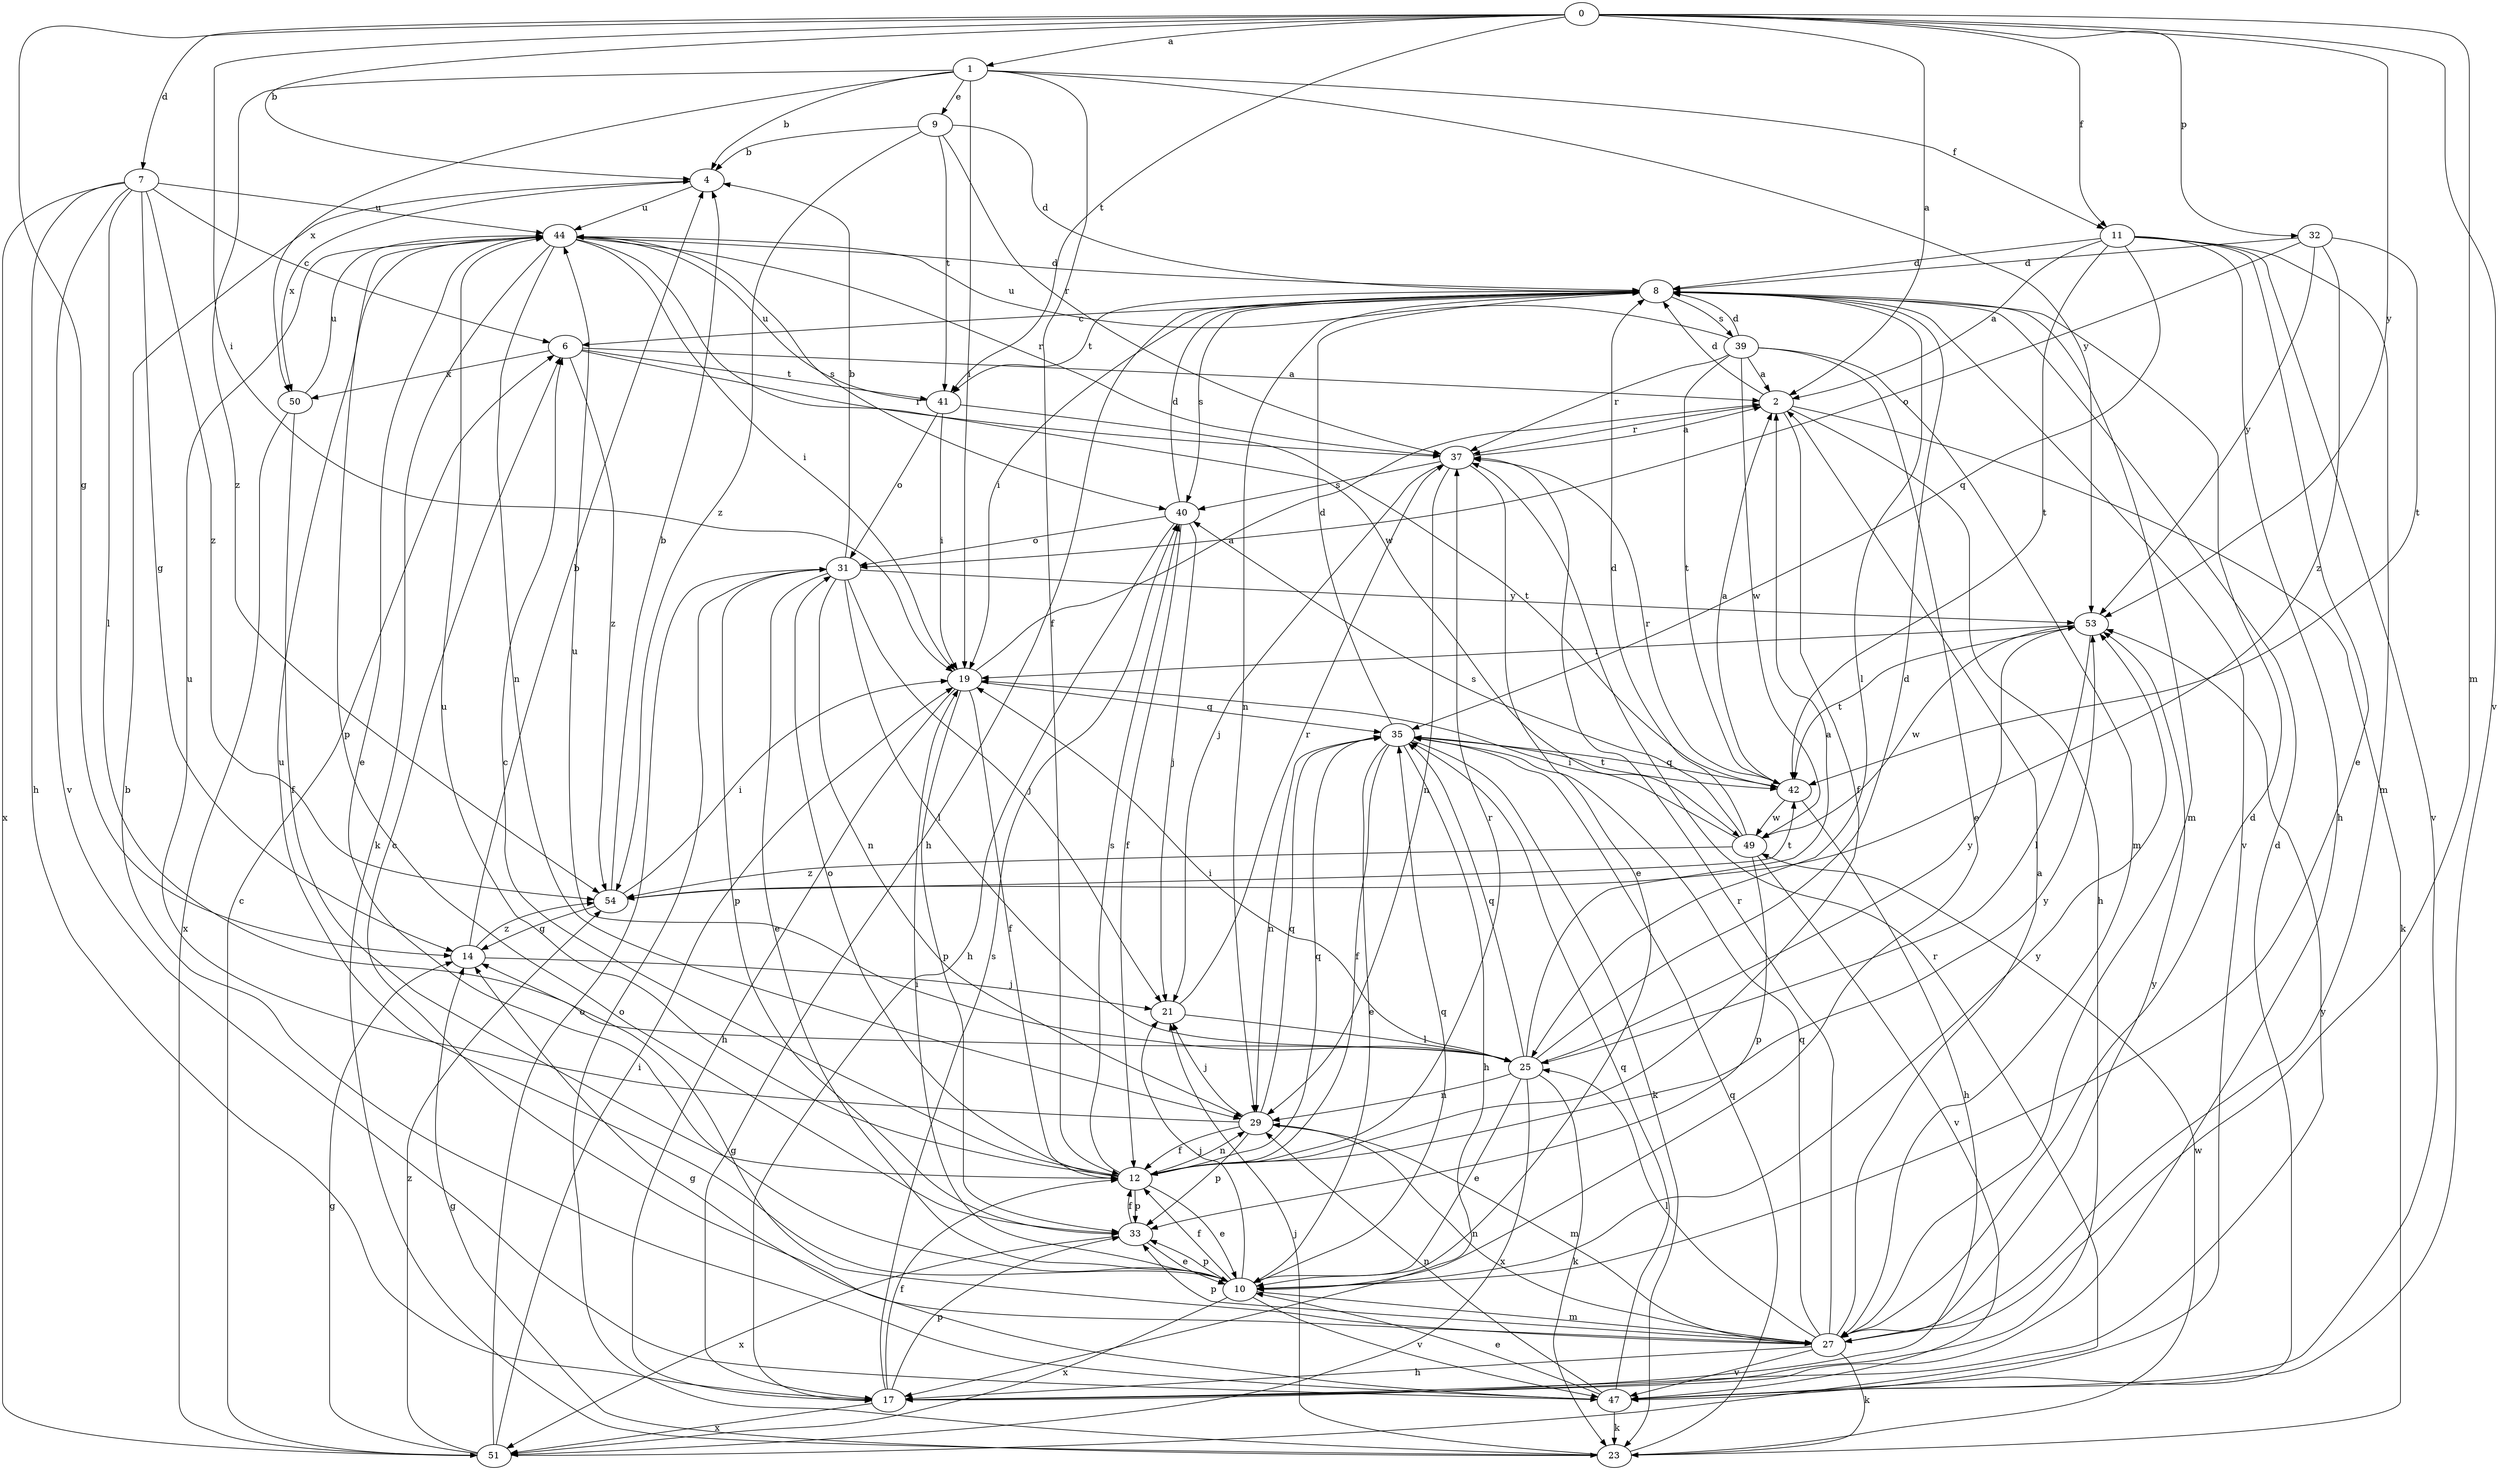 strict digraph  {
0;
1;
2;
4;
6;
7;
8;
9;
10;
11;
12;
14;
17;
19;
21;
23;
25;
27;
29;
31;
32;
33;
35;
37;
39;
40;
41;
42;
44;
47;
49;
50;
51;
53;
54;
0 -> 1  [label=a];
0 -> 2  [label=a];
0 -> 4  [label=b];
0 -> 7  [label=d];
0 -> 11  [label=f];
0 -> 14  [label=g];
0 -> 19  [label=i];
0 -> 27  [label=m];
0 -> 32  [label=p];
0 -> 41  [label=t];
0 -> 47  [label=v];
0 -> 53  [label=y];
1 -> 4  [label=b];
1 -> 9  [label=e];
1 -> 11  [label=f];
1 -> 12  [label=f];
1 -> 19  [label=i];
1 -> 50  [label=x];
1 -> 53  [label=y];
1 -> 54  [label=z];
2 -> 8  [label=d];
2 -> 12  [label=f];
2 -> 17  [label=h];
2 -> 23  [label=k];
2 -> 37  [label=r];
4 -> 44  [label=u];
4 -> 50  [label=x];
6 -> 2  [label=a];
6 -> 37  [label=r];
6 -> 41  [label=t];
6 -> 50  [label=x];
6 -> 54  [label=z];
7 -> 6  [label=c];
7 -> 14  [label=g];
7 -> 17  [label=h];
7 -> 25  [label=l];
7 -> 44  [label=u];
7 -> 47  [label=v];
7 -> 51  [label=x];
7 -> 54  [label=z];
8 -> 6  [label=c];
8 -> 17  [label=h];
8 -> 19  [label=i];
8 -> 25  [label=l];
8 -> 27  [label=m];
8 -> 29  [label=n];
8 -> 39  [label=s];
8 -> 40  [label=s];
8 -> 41  [label=t];
8 -> 47  [label=v];
9 -> 4  [label=b];
9 -> 8  [label=d];
9 -> 37  [label=r];
9 -> 41  [label=t];
9 -> 54  [label=z];
10 -> 12  [label=f];
10 -> 19  [label=i];
10 -> 21  [label=j];
10 -> 27  [label=m];
10 -> 33  [label=p];
10 -> 35  [label=q];
10 -> 44  [label=u];
10 -> 47  [label=v];
10 -> 51  [label=x];
10 -> 53  [label=y];
11 -> 2  [label=a];
11 -> 8  [label=d];
11 -> 10  [label=e];
11 -> 17  [label=h];
11 -> 27  [label=m];
11 -> 35  [label=q];
11 -> 42  [label=t];
11 -> 47  [label=v];
12 -> 6  [label=c];
12 -> 10  [label=e];
12 -> 29  [label=n];
12 -> 31  [label=o];
12 -> 33  [label=p];
12 -> 35  [label=q];
12 -> 37  [label=r];
12 -> 40  [label=s];
12 -> 44  [label=u];
12 -> 53  [label=y];
14 -> 4  [label=b];
14 -> 21  [label=j];
14 -> 54  [label=z];
17 -> 12  [label=f];
17 -> 33  [label=p];
17 -> 40  [label=s];
17 -> 51  [label=x];
17 -> 53  [label=y];
19 -> 2  [label=a];
19 -> 12  [label=f];
19 -> 17  [label=h];
19 -> 33  [label=p];
19 -> 35  [label=q];
21 -> 25  [label=l];
21 -> 37  [label=r];
23 -> 14  [label=g];
23 -> 21  [label=j];
23 -> 31  [label=o];
23 -> 35  [label=q];
23 -> 49  [label=w];
25 -> 2  [label=a];
25 -> 8  [label=d];
25 -> 10  [label=e];
25 -> 19  [label=i];
25 -> 23  [label=k];
25 -> 29  [label=n];
25 -> 35  [label=q];
25 -> 44  [label=u];
25 -> 51  [label=x];
25 -> 53  [label=y];
27 -> 2  [label=a];
27 -> 6  [label=c];
27 -> 8  [label=d];
27 -> 14  [label=g];
27 -> 17  [label=h];
27 -> 23  [label=k];
27 -> 25  [label=l];
27 -> 29  [label=n];
27 -> 33  [label=p];
27 -> 35  [label=q];
27 -> 37  [label=r];
27 -> 47  [label=v];
27 -> 53  [label=y];
29 -> 12  [label=f];
29 -> 21  [label=j];
29 -> 27  [label=m];
29 -> 33  [label=p];
29 -> 35  [label=q];
29 -> 44  [label=u];
31 -> 4  [label=b];
31 -> 10  [label=e];
31 -> 21  [label=j];
31 -> 25  [label=l];
31 -> 29  [label=n];
31 -> 33  [label=p];
31 -> 53  [label=y];
32 -> 8  [label=d];
32 -> 31  [label=o];
32 -> 42  [label=t];
32 -> 53  [label=y];
32 -> 54  [label=z];
33 -> 10  [label=e];
33 -> 12  [label=f];
33 -> 51  [label=x];
35 -> 8  [label=d];
35 -> 10  [label=e];
35 -> 12  [label=f];
35 -> 17  [label=h];
35 -> 23  [label=k];
35 -> 29  [label=n];
35 -> 42  [label=t];
37 -> 2  [label=a];
37 -> 10  [label=e];
37 -> 21  [label=j];
37 -> 29  [label=n];
37 -> 40  [label=s];
39 -> 2  [label=a];
39 -> 8  [label=d];
39 -> 10  [label=e];
39 -> 27  [label=m];
39 -> 37  [label=r];
39 -> 42  [label=t];
39 -> 44  [label=u];
39 -> 49  [label=w];
40 -> 8  [label=d];
40 -> 12  [label=f];
40 -> 17  [label=h];
40 -> 21  [label=j];
40 -> 31  [label=o];
41 -> 19  [label=i];
41 -> 31  [label=o];
41 -> 42  [label=t];
41 -> 44  [label=u];
42 -> 2  [label=a];
42 -> 17  [label=h];
42 -> 35  [label=q];
42 -> 37  [label=r];
42 -> 49  [label=w];
44 -> 8  [label=d];
44 -> 10  [label=e];
44 -> 19  [label=i];
44 -> 23  [label=k];
44 -> 29  [label=n];
44 -> 33  [label=p];
44 -> 37  [label=r];
44 -> 40  [label=s];
44 -> 49  [label=w];
47 -> 4  [label=b];
47 -> 8  [label=d];
47 -> 10  [label=e];
47 -> 14  [label=g];
47 -> 23  [label=k];
47 -> 29  [label=n];
47 -> 35  [label=q];
49 -> 8  [label=d];
49 -> 19  [label=i];
49 -> 33  [label=p];
49 -> 40  [label=s];
49 -> 47  [label=v];
49 -> 54  [label=z];
50 -> 12  [label=f];
50 -> 44  [label=u];
50 -> 51  [label=x];
51 -> 6  [label=c];
51 -> 14  [label=g];
51 -> 19  [label=i];
51 -> 31  [label=o];
51 -> 37  [label=r];
51 -> 54  [label=z];
53 -> 19  [label=i];
53 -> 25  [label=l];
53 -> 42  [label=t];
53 -> 49  [label=w];
54 -> 4  [label=b];
54 -> 14  [label=g];
54 -> 19  [label=i];
54 -> 42  [label=t];
}
